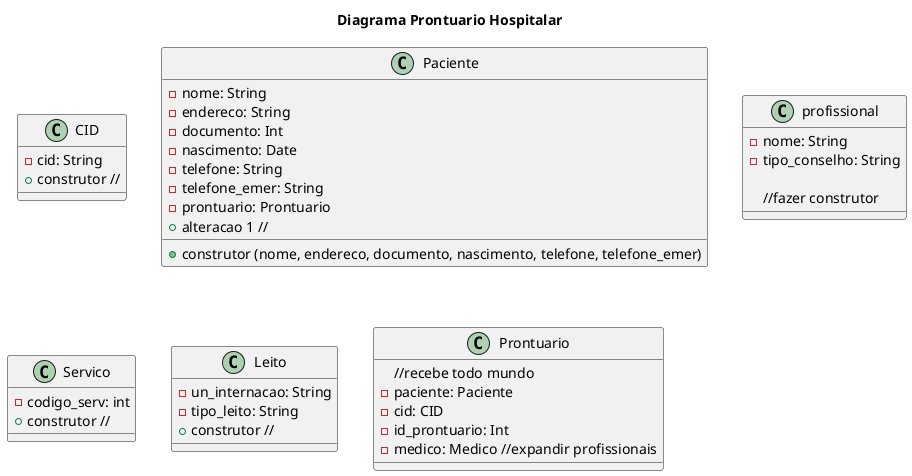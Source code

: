 @startuml Diagrama
title Diagrama Prontuario Hospitalar 


class CID{
    - cid: String  
    + construtor //

}
class Paciente{
    - nome: String 
    - endereco: String 
    - documento: Int
    - nascimento: Date 
    - telefone: String 
    - telefone_emer: String
    - prontuario: Prontuario 
    + construtor (nome, endereco, documento, nascimento, telefone, telefone_emer)
    + alteracao 1 //
}

class profissional{ 
    - nome: String
    - tipo_conselho: String

    //fazer construtor 
}

class Servico{
    - codigo_serv: int
    + construtor //
}

class Leito{
    - un_internacao: String
    - tipo_leito: String
    + construtor //
}

class Prontuario{ 
    //recebe todo mundo
    - paciente: Paciente
    - cid: CID 
    - id_prontuario: Int 
    - medico: Medico //expandir profissionais

}    

